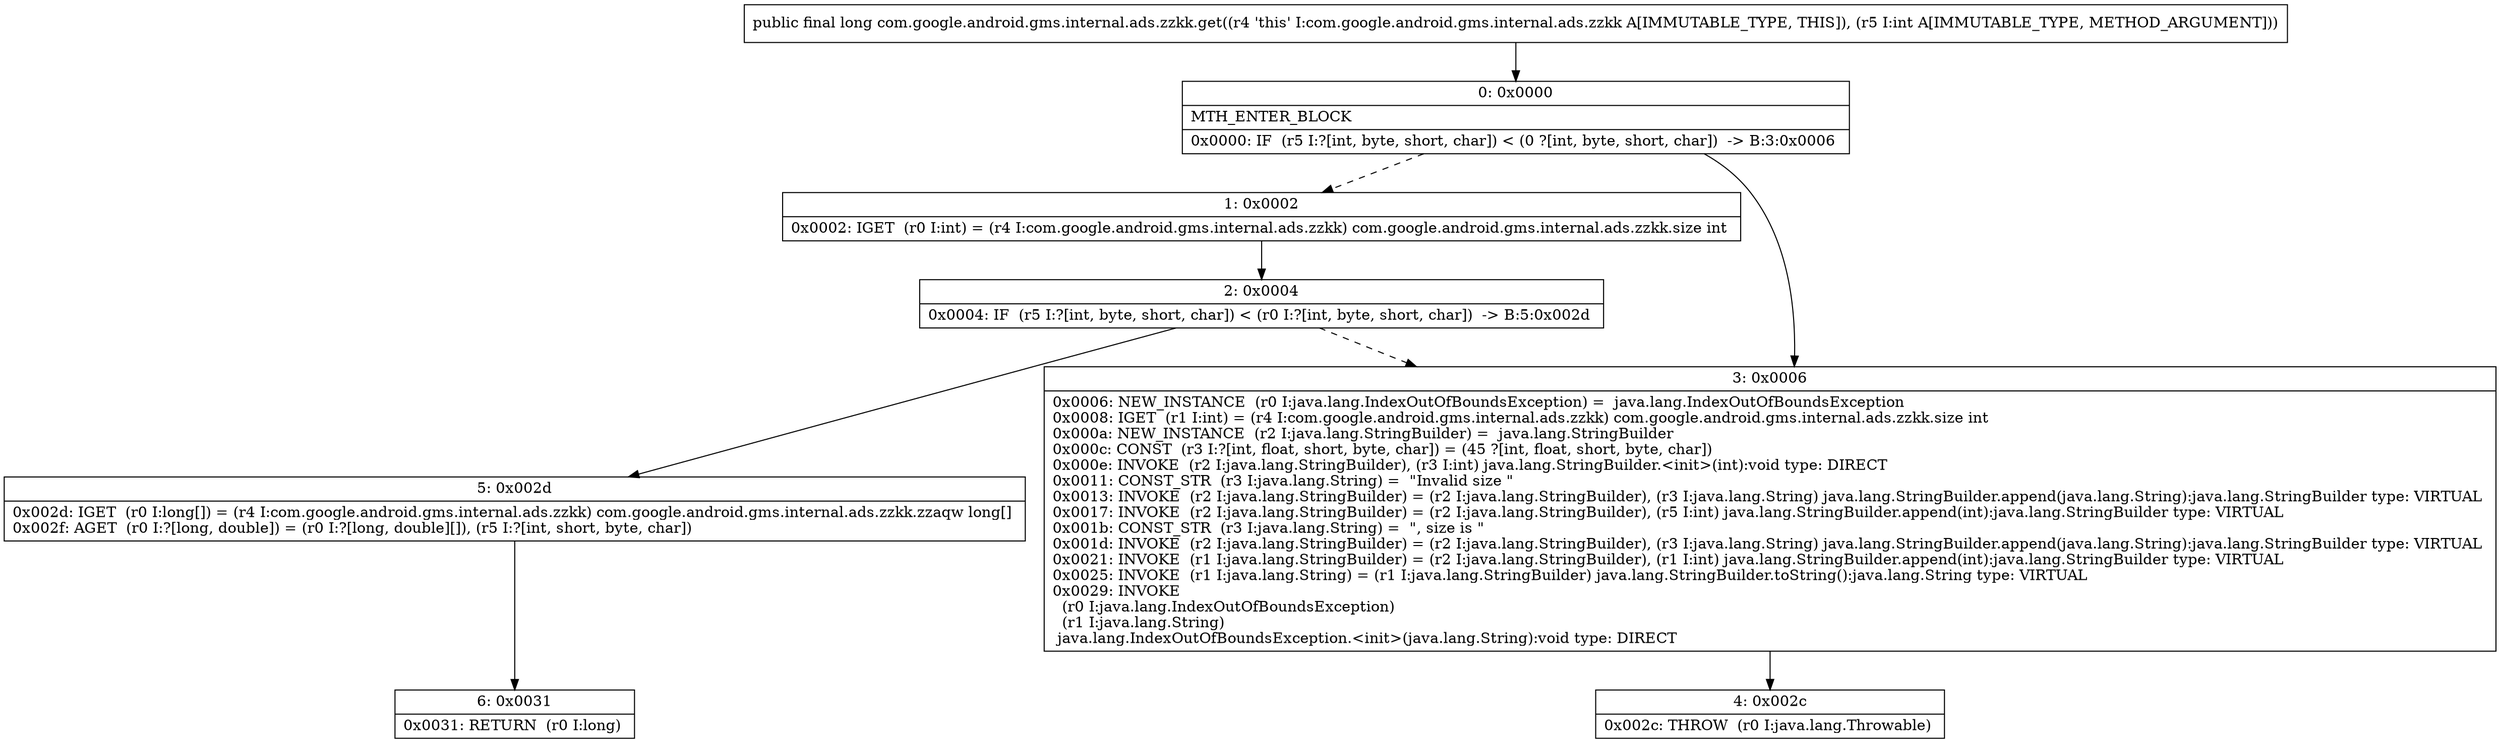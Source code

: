 digraph "CFG forcom.google.android.gms.internal.ads.zzkk.get(I)J" {
Node_0 [shape=record,label="{0\:\ 0x0000|MTH_ENTER_BLOCK\l|0x0000: IF  (r5 I:?[int, byte, short, char]) \< (0 ?[int, byte, short, char])  \-\> B:3:0x0006 \l}"];
Node_1 [shape=record,label="{1\:\ 0x0002|0x0002: IGET  (r0 I:int) = (r4 I:com.google.android.gms.internal.ads.zzkk) com.google.android.gms.internal.ads.zzkk.size int \l}"];
Node_2 [shape=record,label="{2\:\ 0x0004|0x0004: IF  (r5 I:?[int, byte, short, char]) \< (r0 I:?[int, byte, short, char])  \-\> B:5:0x002d \l}"];
Node_3 [shape=record,label="{3\:\ 0x0006|0x0006: NEW_INSTANCE  (r0 I:java.lang.IndexOutOfBoundsException) =  java.lang.IndexOutOfBoundsException \l0x0008: IGET  (r1 I:int) = (r4 I:com.google.android.gms.internal.ads.zzkk) com.google.android.gms.internal.ads.zzkk.size int \l0x000a: NEW_INSTANCE  (r2 I:java.lang.StringBuilder) =  java.lang.StringBuilder \l0x000c: CONST  (r3 I:?[int, float, short, byte, char]) = (45 ?[int, float, short, byte, char]) \l0x000e: INVOKE  (r2 I:java.lang.StringBuilder), (r3 I:int) java.lang.StringBuilder.\<init\>(int):void type: DIRECT \l0x0011: CONST_STR  (r3 I:java.lang.String) =  \"Invalid size \" \l0x0013: INVOKE  (r2 I:java.lang.StringBuilder) = (r2 I:java.lang.StringBuilder), (r3 I:java.lang.String) java.lang.StringBuilder.append(java.lang.String):java.lang.StringBuilder type: VIRTUAL \l0x0017: INVOKE  (r2 I:java.lang.StringBuilder) = (r2 I:java.lang.StringBuilder), (r5 I:int) java.lang.StringBuilder.append(int):java.lang.StringBuilder type: VIRTUAL \l0x001b: CONST_STR  (r3 I:java.lang.String) =  \", size is \" \l0x001d: INVOKE  (r2 I:java.lang.StringBuilder) = (r2 I:java.lang.StringBuilder), (r3 I:java.lang.String) java.lang.StringBuilder.append(java.lang.String):java.lang.StringBuilder type: VIRTUAL \l0x0021: INVOKE  (r1 I:java.lang.StringBuilder) = (r2 I:java.lang.StringBuilder), (r1 I:int) java.lang.StringBuilder.append(int):java.lang.StringBuilder type: VIRTUAL \l0x0025: INVOKE  (r1 I:java.lang.String) = (r1 I:java.lang.StringBuilder) java.lang.StringBuilder.toString():java.lang.String type: VIRTUAL \l0x0029: INVOKE  \l  (r0 I:java.lang.IndexOutOfBoundsException)\l  (r1 I:java.lang.String)\l java.lang.IndexOutOfBoundsException.\<init\>(java.lang.String):void type: DIRECT \l}"];
Node_4 [shape=record,label="{4\:\ 0x002c|0x002c: THROW  (r0 I:java.lang.Throwable) \l}"];
Node_5 [shape=record,label="{5\:\ 0x002d|0x002d: IGET  (r0 I:long[]) = (r4 I:com.google.android.gms.internal.ads.zzkk) com.google.android.gms.internal.ads.zzkk.zzaqw long[] \l0x002f: AGET  (r0 I:?[long, double]) = (r0 I:?[long, double][]), (r5 I:?[int, short, byte, char]) \l}"];
Node_6 [shape=record,label="{6\:\ 0x0031|0x0031: RETURN  (r0 I:long) \l}"];
MethodNode[shape=record,label="{public final long com.google.android.gms.internal.ads.zzkk.get((r4 'this' I:com.google.android.gms.internal.ads.zzkk A[IMMUTABLE_TYPE, THIS]), (r5 I:int A[IMMUTABLE_TYPE, METHOD_ARGUMENT])) }"];
MethodNode -> Node_0;
Node_0 -> Node_1[style=dashed];
Node_0 -> Node_3;
Node_1 -> Node_2;
Node_2 -> Node_3[style=dashed];
Node_2 -> Node_5;
Node_3 -> Node_4;
Node_5 -> Node_6;
}

